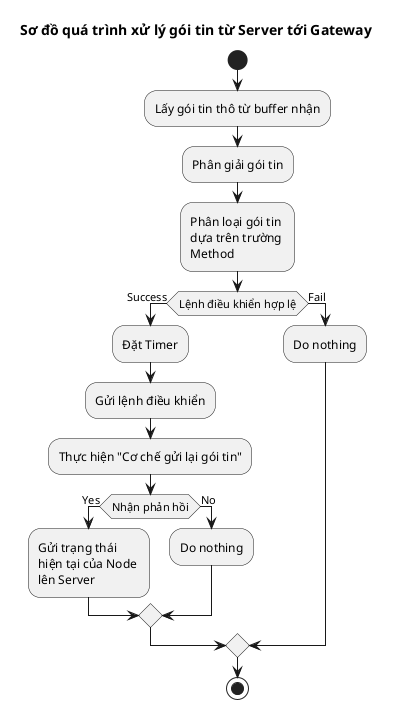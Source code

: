 @startuml gateway_server
title Sơ đồ quá trình xử lý gói tin từ Server tới Gateway

start
    :Lấy gói tin thô từ buffer nhận;
    :Phân giải gói tin;
    :Phân loại gói tin 
    dựa trên trường 
    Method;

    if (Lệnh điều khiển hợp lệ) then (Success)
        :Đặt Timer;
        :Gửi lệnh điều khiển;
        :Thực hiện "Cơ chế gửi lại gói tin";

        if (Nhận phản hồi) then (Yes)
            :Gửi trạng thái 
            hiện tại của Node 
            lên Server;
        else (No)
            :Do nothing;
        endif
    else (Fail)
        :Do nothing;
    endif
stop
@enduml

@startuml message_classify
title Cơ chế phân loại gói tin
start
    if (Method == setState) then (Yes)
        :Tạo ra gói tin 
        điều khiển Relay;
    elseif (Method == setPWM) then (Yes)
        :Tạo ra gói tin 
        điều khiển PWM;
    else (No)
        :Loại bỏ gói tin;
    endif
stop
@enduml

@startuml wait_and_retry
title Cơ chế gửi lại gói tin
start
    while (retry < MAX RETRY and No response) is (Yes)
        :Kiểm tra gói tin trong buffer;
        if (Timeout) then (Yes)
            :Tăng số lần thử;
            :Đặt lại Timer;
        else (No)
            :Do nothing;
        endif
    endwhile
stop
@enduml
